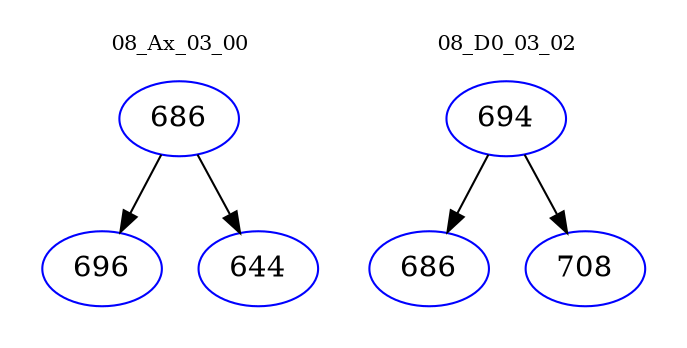 digraph{
subgraph cluster_0 {
color = white
label = "08_Ax_03_00";
fontsize=10;
T0_686 [label="686", color="blue"]
T0_686 -> T0_696 [color="black"]
T0_696 [label="696", color="blue"]
T0_686 -> T0_644 [color="black"]
T0_644 [label="644", color="blue"]
}
subgraph cluster_1 {
color = white
label = "08_D0_03_02";
fontsize=10;
T1_694 [label="694", color="blue"]
T1_694 -> T1_686 [color="black"]
T1_686 [label="686", color="blue"]
T1_694 -> T1_708 [color="black"]
T1_708 [label="708", color="blue"]
}
}
